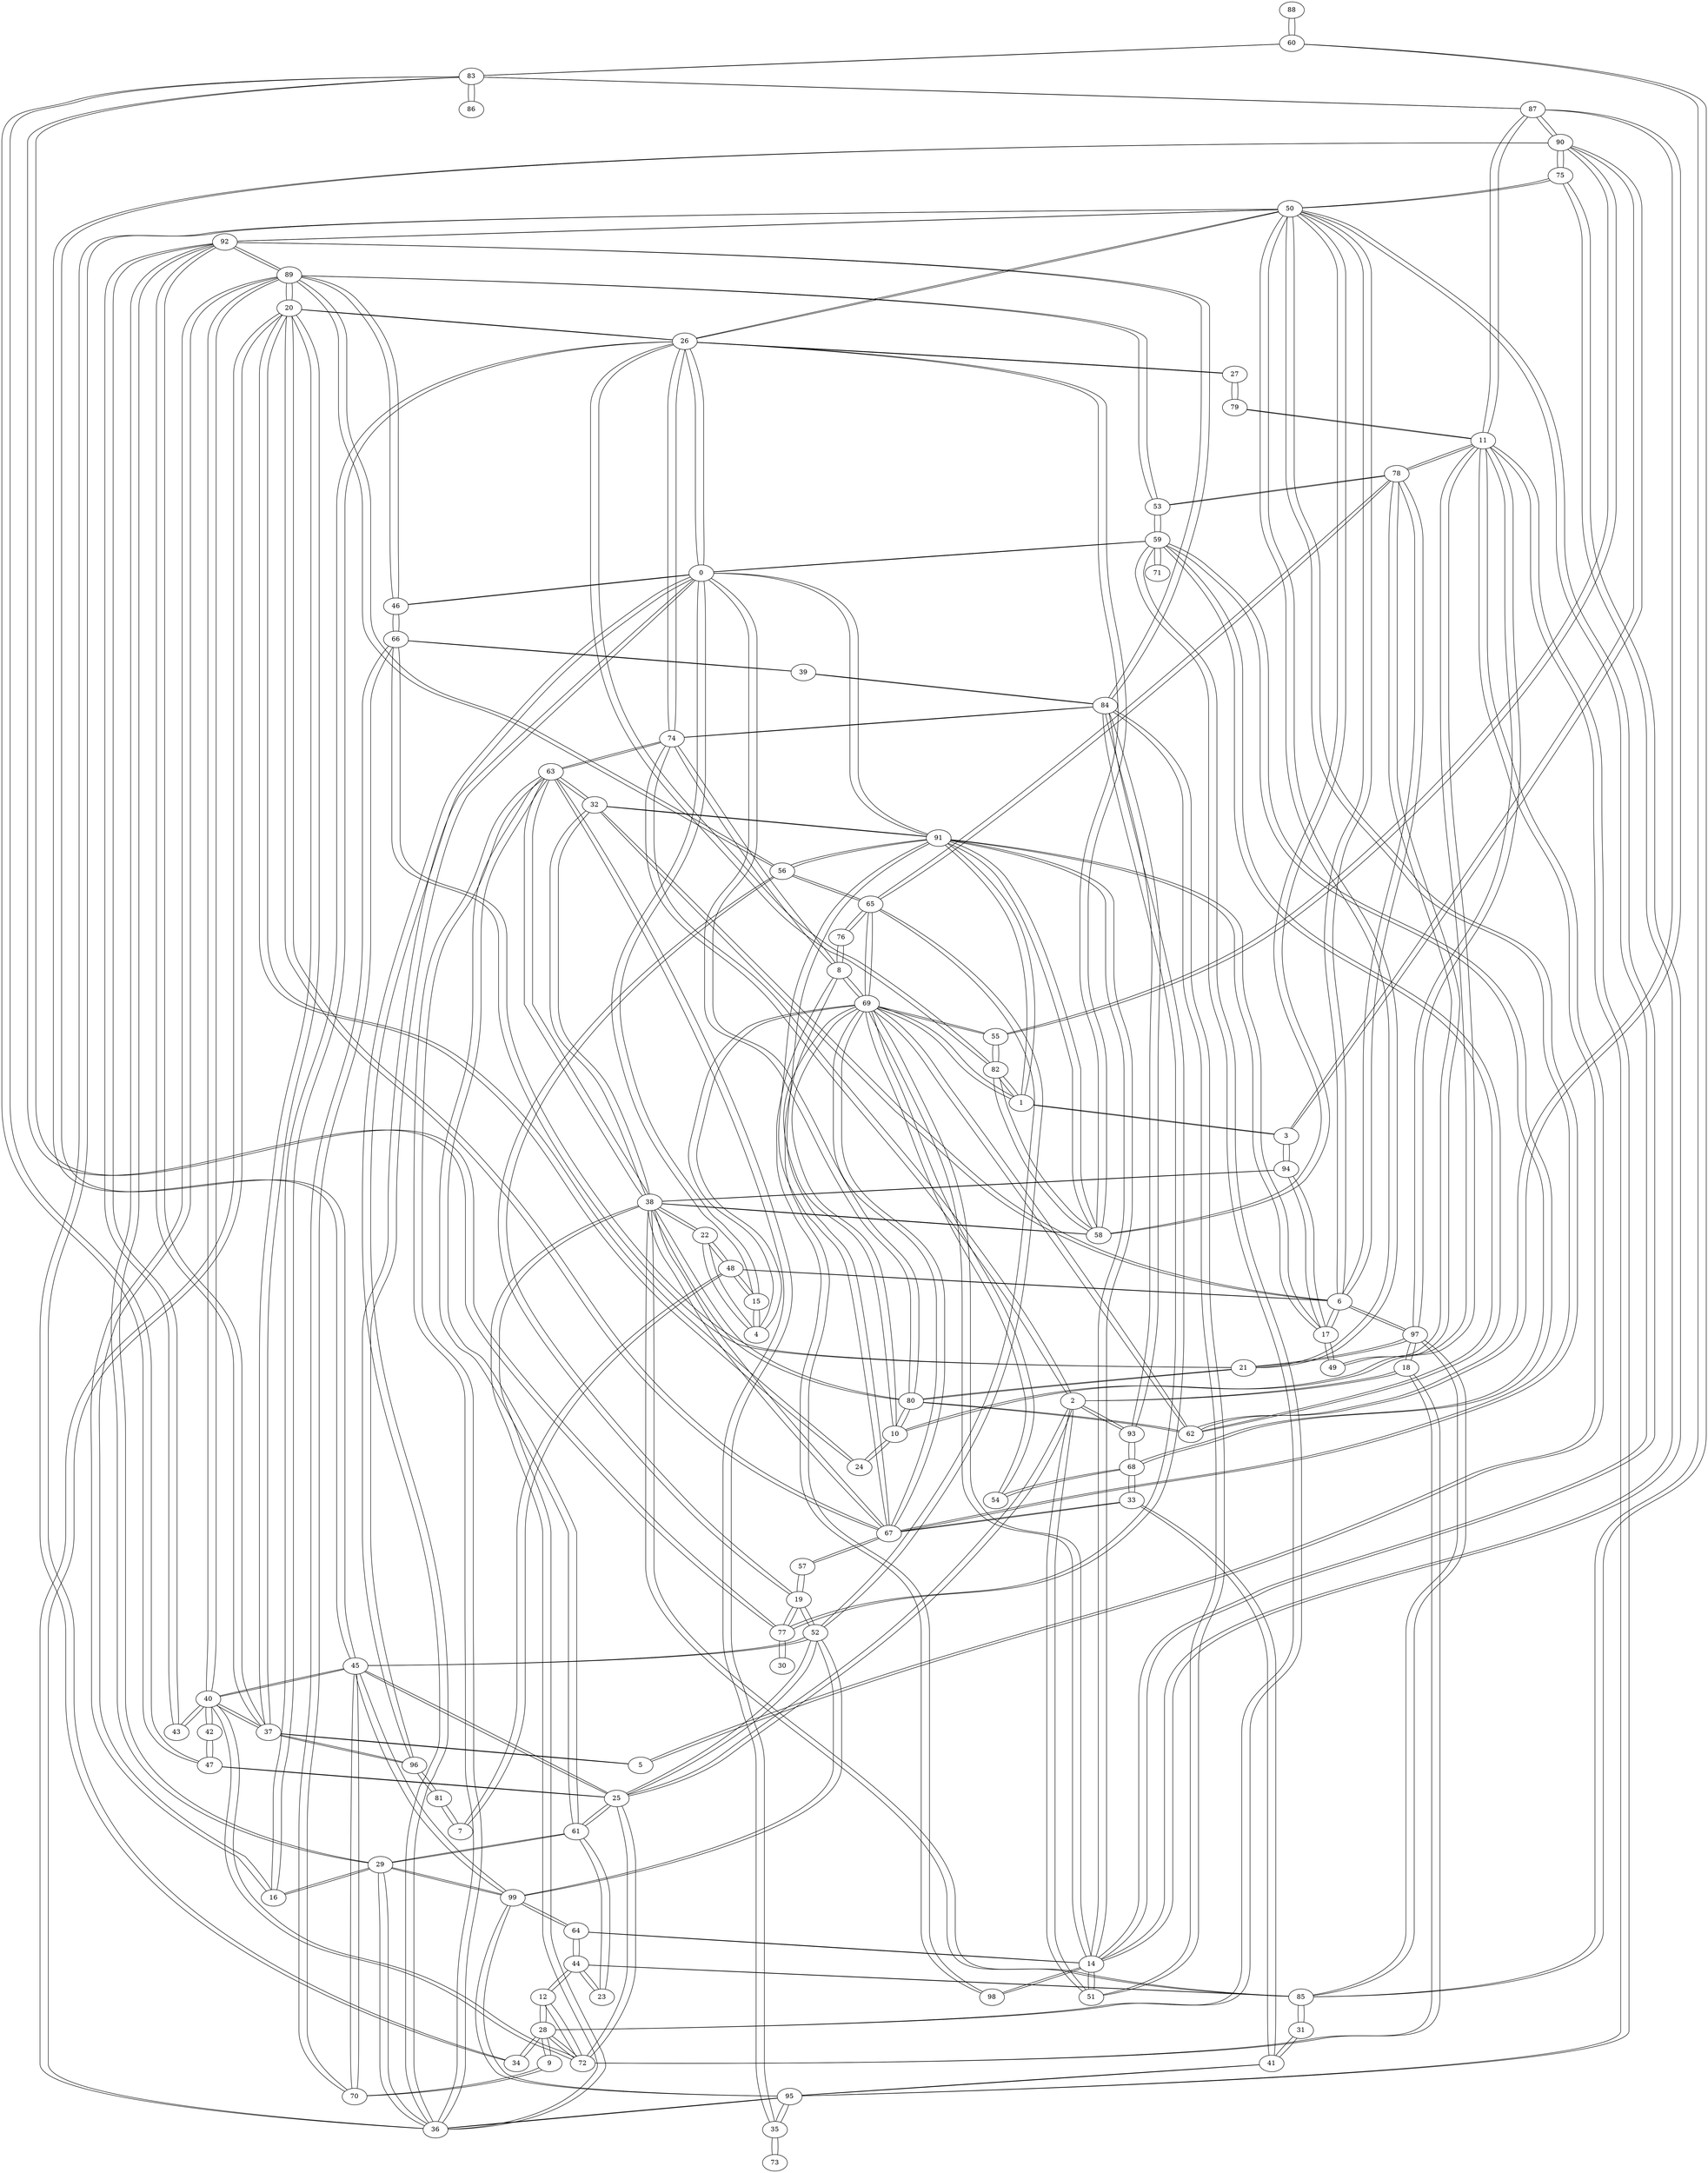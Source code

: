graph G{
88--60;
89--20;
89--46;
89--53;
89--40;
89--56;
89--16;
89--92;
90--75;
90--3;
90--87;
90--45;
90--55;
91--0;
91--58;
91--17;
91--14;
91--1;
91--32;
91--67;
91--56;
92--37;
92--43;
92--50;
92--84;
92--89;
92--29;
93--68;
93--84;
93--2;
94--17;
94--38;
94--3;
95--35;
95--11;
95--36;
95--99;
95--41;
96--0;
96--81;
96--37;
97--18;
97--11;
97--85;
97--6;
97--21;
10--24;
10--80;
10--11;
10--69;
98--8;
98--14;
11--97;
11--10;
11--87;
11--5;
11--95;
11--79;
11--78;
99--64;
99--52;
99--29;
99--45;
99--95;
12--28;
12--72;
12--44;
14--50;
14--64;
14--91;
14--98;
14--75;
14--69;
14--51;
15--4;
15--0;
15--48;
16--29;
16--89;
16--26;
17--6;
17--49;
17--91;
17--94;
18--97;
18--72;
18--2;
19--57;
19--52;
19--77;
19--56;
0--36;
0--26;
0--91;
0--46;
0--96;
0--15;
0--59;
0--80;
1--69;
1--91;
1--82;
1--3;
2--25;
2--51;
2--93;
2--74;
2--18;
3--90;
3--94;
3--1;
4--22;
4--15;
4--69;
5--37;
5--11;
6--17;
6--32;
6--97;
6--78;
6--48;
6--50;
7--48;
7--81;
8--98;
8--74;
8--69;
8--76;
9--28;
9--70;
20--24;
20--37;
20--89;
20--67;
20--26;
20--36;
21--50;
21--66;
21--80;
21--97;
22--48;
22--38;
22--4;
23--61;
23--44;
24--20;
24--10;
25--45;
25--2;
25--61;
25--72;
25--47;
25--52;
26--0;
26--74;
26--82;
26--58;
26--20;
26--27;
26--50;
26--16;
27--26;
27--79;
28--72;
28--9;
28--12;
28--34;
28--59;
29--16;
29--61;
29--99;
29--36;
29--92;
30--77;
31--85;
31--41;
32--6;
32--91;
32--63;
32--38;
33--68;
33--41;
33--67;
34--50;
34--28;
35--95;
35--63;
35--73;
36--63;
36--0;
36--38;
36--29;
36--95;
36--20;
37--92;
37--5;
37--20;
37--40;
37--96;
38--67;
38--85;
38--22;
38--94;
38--32;
38--36;
38--63;
38--80;
38--58;
39--66;
39--84;
40--43;
40--45;
40--72;
40--37;
40--89;
40--42;
41--33;
41--31;
41--95;
42--47;
42--40;
43--92;
43--40;
44--64;
44--23;
44--12;
44--85;
45--25;
45--70;
45--40;
45--90;
45--99;
45--52;
46--0;
46--89;
46--66;
47--42;
47--83;
47--25;
48--7;
48--22;
48--6;
48--15;
49--17;
49--78;
50--14;
50--67;
50--21;
50--34;
50--92;
50--6;
50--75;
50--58;
50--26;
51--2;
51--84;
51--14;
52--99;
52--19;
52--65;
52--25;
52--45;
53--89;
53--59;
53--78;
54--68;
54--69;
55--82;
55--69;
55--90;
56--19;
56--89;
56--65;
56--91;
57--19;
57--67;
58--91;
58--26;
58--82;
58--50;
58--38;
59--68;
59--53;
59--62;
59--0;
59--28;
59--71;
60--88;
60--83;
60--85;
61--29;
61--25;
61--23;
61--63;
62--87;
62--80;
62--69;
62--59;
63--36;
63--74;
63--35;
63--32;
63--38;
63--61;
64--99;
64--44;
64--14;
65--69;
65--76;
65--52;
65--78;
65--56;
66--39;
66--70;
66--21;
66--46;
67--50;
67--38;
67--20;
67--69;
67--57;
67--91;
67--33;
68--93;
68--59;
68--33;
68--54;
69--65;
69--1;
69--62;
69--10;
69--67;
69--55;
69--8;
69--54;
69--4;
69--14;
70--66;
70--45;
70--9;
71--59;
72--28;
72--40;
72--25;
72--18;
72--12;
73--35;
74--8;
74--84;
74--63;
74--26;
74--2;
75--90;
75--14;
75--50;
76--65;
76--8;
77--30;
77--83;
77--19;
77--84;
78--6;
78--49;
78--65;
78--53;
78--11;
79--11;
79--27;
80--62;
80--10;
80--21;
80--0;
80--38;
81--96;
81--7;
82--55;
82--1;
82--26;
82--58;
83--87;
83--86;
83--77;
83--60;
83--47;
84--74;
84--39;
84--93;
84--92;
84--77;
84--51;
85--38;
85--31;
85--97;
85--60;
85--44;
86--83;
87--62;
87--83;
87--90;
87--11;
}